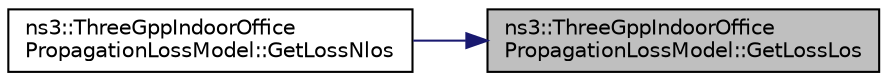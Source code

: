 digraph "ns3::ThreeGppIndoorOfficePropagationLossModel::GetLossLos"
{
 // LATEX_PDF_SIZE
  edge [fontname="Helvetica",fontsize="10",labelfontname="Helvetica",labelfontsize="10"];
  node [fontname="Helvetica",fontsize="10",shape=record];
  rankdir="RL";
  Node1 [label="ns3::ThreeGppIndoorOffice\lPropagationLossModel::GetLossLos",height=0.2,width=0.4,color="black", fillcolor="grey75", style="filled", fontcolor="black",tooltip="Computes the pathloss between a and b considering that the line of sight is not obstructed."];
  Node1 -> Node2 [dir="back",color="midnightblue",fontsize="10",style="solid",fontname="Helvetica"];
  Node2 [label="ns3::ThreeGppIndoorOffice\lPropagationLossModel::GetLossNlos",height=0.2,width=0.4,color="black", fillcolor="white", style="filled",URL="$classns3_1_1_three_gpp_indoor_office_propagation_loss_model.html#ad26fc9f68a01eabc70459a39a7b7a262",tooltip="Computes the pathloss between a and b considering that the line of sight is obstructed."];
}
